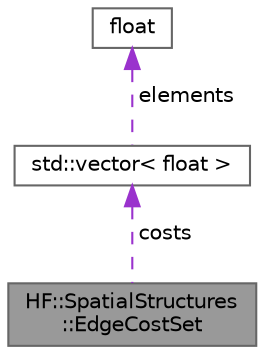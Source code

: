 digraph "HF::SpatialStructures::EdgeCostSet"
{
 // LATEX_PDF_SIZE
  bgcolor="transparent";
  edge [fontname=Helvetica,fontsize=10,labelfontname=Helvetica,labelfontsize=10];
  node [fontname=Helvetica,fontsize=10,shape=box,height=0.2,width=0.4];
  Node1 [label="HF::SpatialStructures\l::EdgeCostSet",height=0.2,width=0.4,color="gray40", fillcolor="grey60", style="filled", fontcolor="black",tooltip="A set of edge costs for a graph."];
  Node2 -> Node1 [dir="back",color="darkorchid3",style="dashed",label=" costs" ];
  Node2 [label="std::vector\< float \>",height=0.2,width=0.4,color="gray40", fillcolor="white", style="filled",tooltip=" "];
  Node3 -> Node2 [dir="back",color="darkorchid3",style="dashed",label=" elements" ];
  Node3 [label="float",height=0.2,width=0.4,color="gray40", fillcolor="white", style="filled",tooltip=" "];
}
